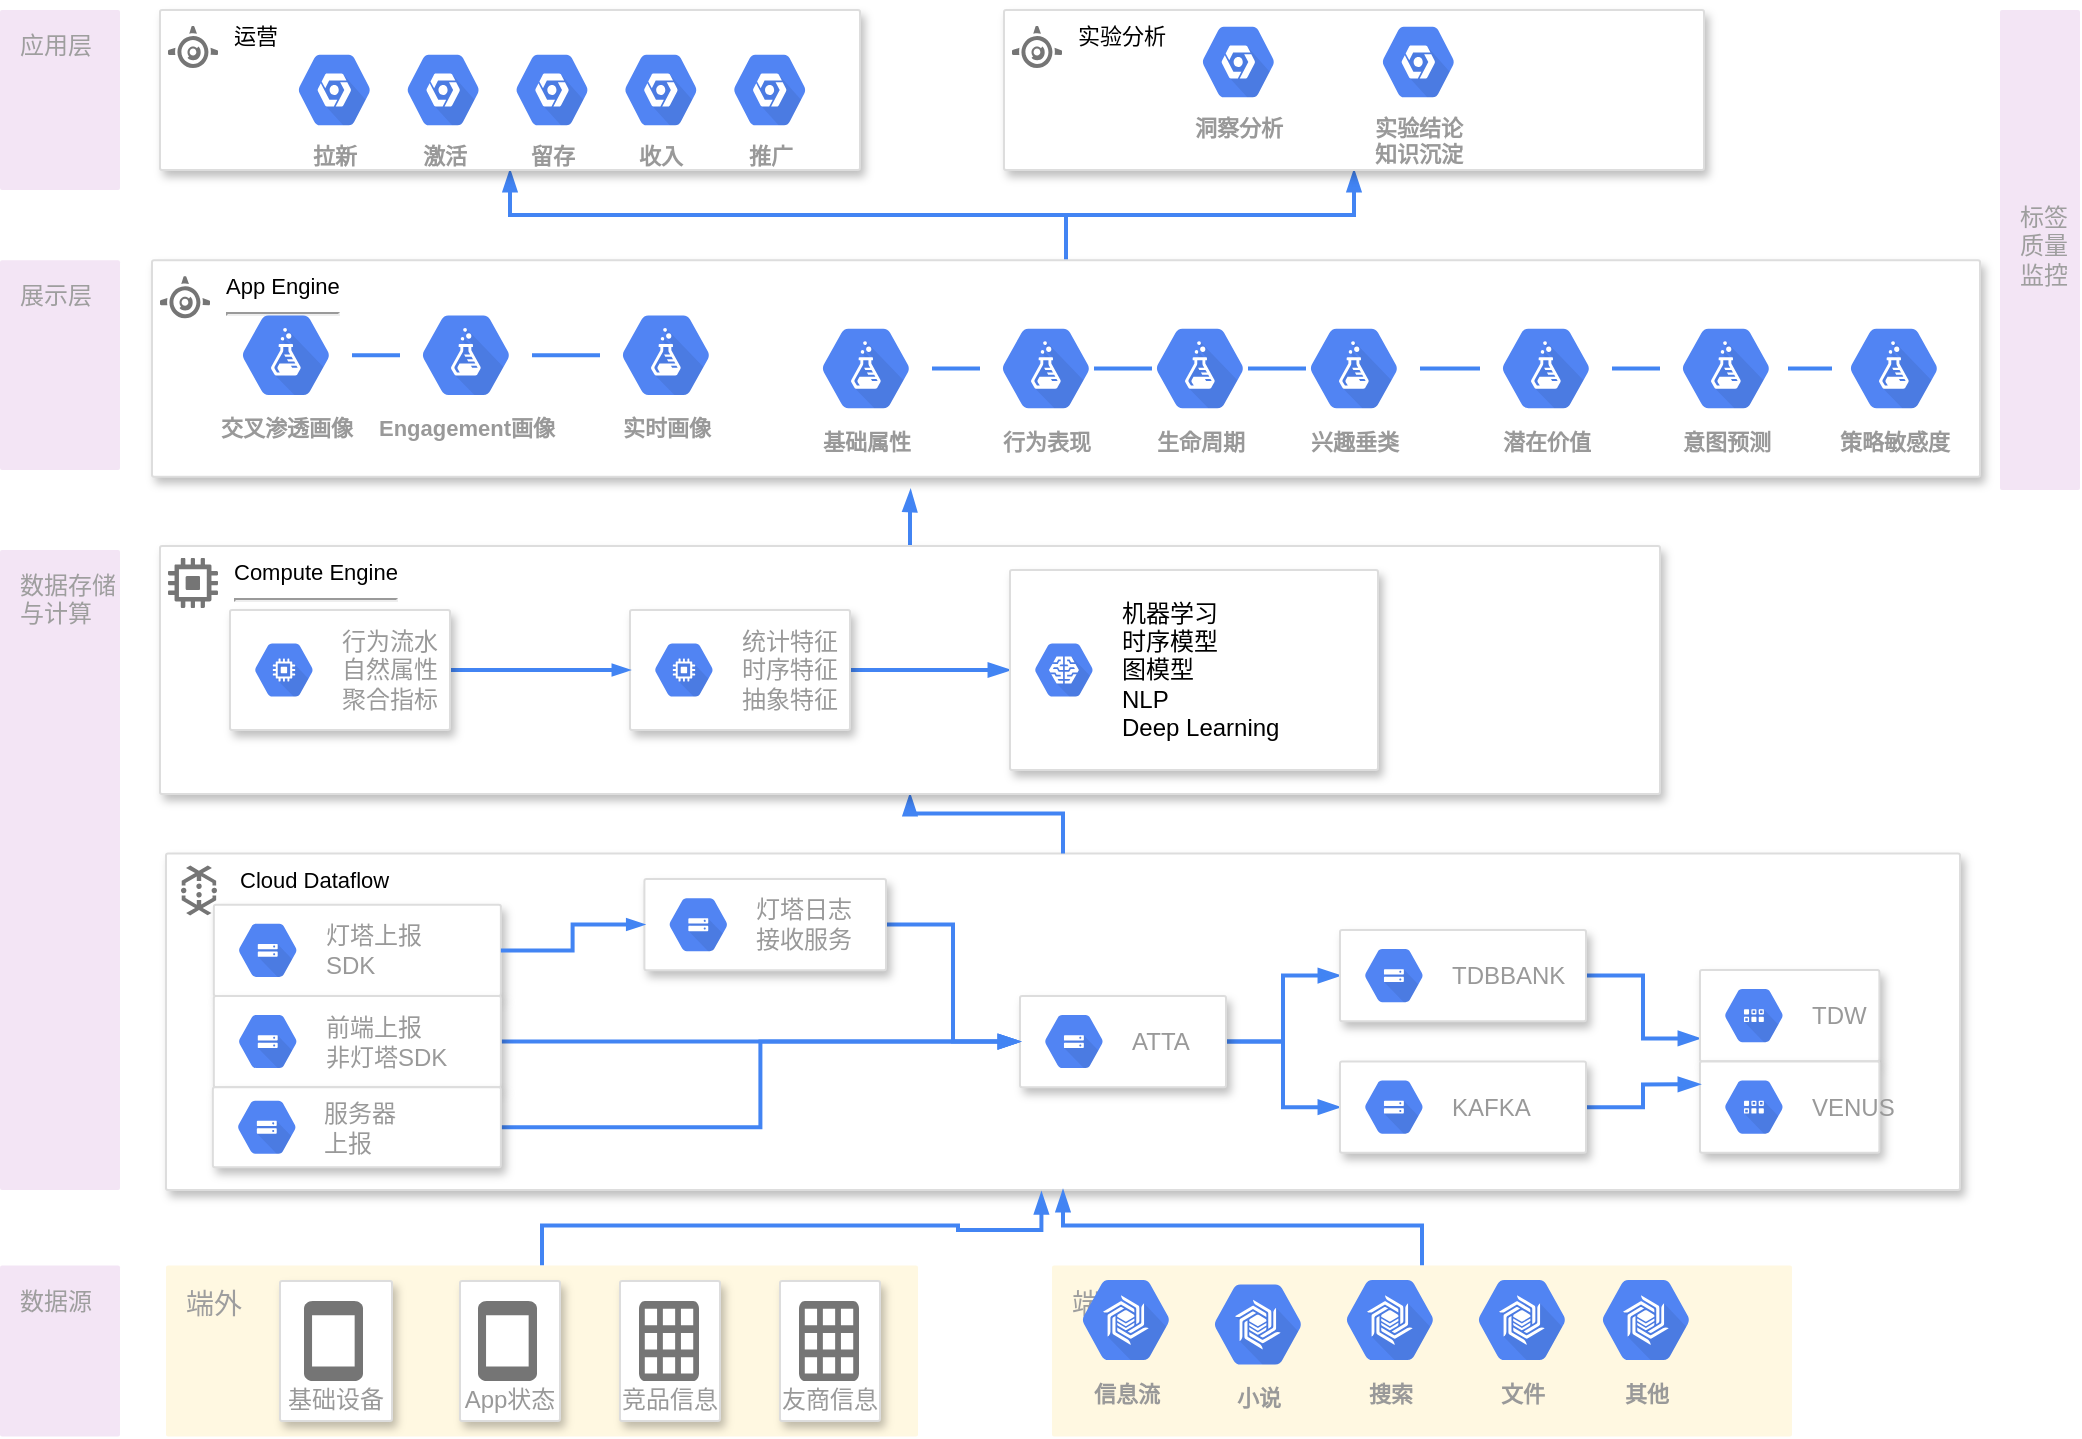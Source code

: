 <mxfile version="15.7.3" type="github">
  <diagram id="f106602c-feb2-e66a-4537-3a34d633f6aa" name="Page-1">
    <mxGraphModel dx="1387" dy="1112" grid="1" gridSize="10" guides="1" tooltips="1" connect="1" arrows="1" fold="1" page="1" pageScale="1" pageWidth="1169" pageHeight="827" background="none" math="0" shadow="0">
      <root>
        <mxCell id="0" />
        <mxCell id="1" parent="0" />
        <mxCell id="PhpXdE0GWQOgbOGKaO0m-651" style="edgeStyle=orthogonalEdgeStyle;rounded=0;orthogonalLoop=1;jettySize=auto;html=1;entryX=0.5;entryY=1;entryDx=0;entryDy=0;fontSize=14;endArrow=blockThin;endFill=1;strokeColor=#4284F3;strokeWidth=2;" edge="1" parent="1" source="PhpXdE0GWQOgbOGKaO0m-640" target="PhpXdE0GWQOgbOGKaO0m-618">
          <mxGeometry relative="1" as="geometry" />
        </mxCell>
        <mxCell id="PhpXdE0GWQOgbOGKaO0m-652" style="edgeStyle=orthogonalEdgeStyle;rounded=0;orthogonalLoop=1;jettySize=auto;html=1;entryX=0.5;entryY=1;entryDx=0;entryDy=0;fontSize=14;endArrow=blockThin;endFill=1;strokeColor=#4284F3;strokeWidth=2;" edge="1" parent="1" source="PhpXdE0GWQOgbOGKaO0m-640" target="PhpXdE0GWQOgbOGKaO0m-562">
          <mxGeometry relative="1" as="geometry" />
        </mxCell>
        <mxCell id="PhpXdE0GWQOgbOGKaO0m-640" value="" style="strokeColor=#dddddd;shadow=1;strokeWidth=1;rounded=1;absoluteArcSize=1;arcSize=2;fontSize=14;" vertex="1" parent="1">
          <mxGeometry x="156" y="215.13" width="914" height="108.25" as="geometry" />
        </mxCell>
        <mxCell id="PhpXdE0GWQOgbOGKaO0m-641" value="&lt;font color=&quot;#000000&quot;&gt;App Engine&lt;/font&gt;&lt;hr&gt;" style="text;connectable=0;part=1;html=1;align=left;verticalAlign=top;spacingLeft=35;fontColor=#999999;fontSize=11;resizeWidth=1;" vertex="1" parent="PhpXdE0GWQOgbOGKaO0m-640">
          <mxGeometry width="914" height="50" relative="1" as="geometry" />
        </mxCell>
        <mxCell id="PhpXdE0GWQOgbOGKaO0m-642" value="" style="sketch=0;dashed=0;connectable=0;html=1;fillColor=#757575;strokeColor=none;shape=mxgraph.gcp2.app_engine_icon;part=1;fontSize=14;" vertex="1" parent="PhpXdE0GWQOgbOGKaO0m-640">
          <mxGeometry width="25" height="21" relative="1" as="geometry">
            <mxPoint x="4" y="8" as="offset" />
          </mxGeometry>
        </mxCell>
        <mxCell id="PhpXdE0GWQOgbOGKaO0m-486" value="实时画像" style="sketch=0;html=1;fillColor=#5184F3;strokeColor=none;verticalAlign=top;labelPosition=center;verticalLabelPosition=bottom;align=center;spacingTop=-6;fontSize=11;fontStyle=1;fontColor=#999999;shape=mxgraph.gcp2.hexIcon;prIcon=cloud_datalab" vertex="1" parent="PhpXdE0GWQOgbOGKaO0m-640">
          <mxGeometry x="224" y="18.25" width="66" height="58.5" as="geometry" />
        </mxCell>
        <mxCell id="PhpXdE0GWQOgbOGKaO0m-485" value="Engagement画像" style="sketch=0;html=1;fillColor=#5184F3;strokeColor=none;verticalAlign=top;labelPosition=center;verticalLabelPosition=bottom;align=center;spacingTop=-6;fontSize=11;fontStyle=1;fontColor=#999999;shape=mxgraph.gcp2.hexIcon;prIcon=cloud_datalab" vertex="1" parent="PhpXdE0GWQOgbOGKaO0m-640">
          <mxGeometry x="124" y="18.25" width="66" height="58.5" as="geometry" />
        </mxCell>
        <mxCell id="PhpXdE0GWQOgbOGKaO0m-501" value="" style="edgeStyle=orthogonalEdgeStyle;rounded=0;orthogonalLoop=1;jettySize=auto;html=1;fontSize=14;endArrow=none;endFill=0;strokeColor=#4284F3;strokeWidth=2;" edge="1" parent="PhpXdE0GWQOgbOGKaO0m-640" source="PhpXdE0GWQOgbOGKaO0m-485" target="PhpXdE0GWQOgbOGKaO0m-486">
          <mxGeometry relative="1" as="geometry" />
        </mxCell>
        <mxCell id="PhpXdE0GWQOgbOGKaO0m-484" value="交叉渗透画像" style="sketch=0;html=1;fillColor=#5184F3;strokeColor=none;verticalAlign=top;labelPosition=center;verticalLabelPosition=bottom;align=center;spacingTop=-6;fontSize=11;fontStyle=1;fontColor=#999999;shape=mxgraph.gcp2.hexIcon;prIcon=cloud_datalab" vertex="1" parent="PhpXdE0GWQOgbOGKaO0m-640">
          <mxGeometry x="34" y="18.25" width="66" height="58.5" as="geometry" />
        </mxCell>
        <mxCell id="PhpXdE0GWQOgbOGKaO0m-500" value="" style="edgeStyle=orthogonalEdgeStyle;rounded=0;orthogonalLoop=1;jettySize=auto;html=1;fontSize=14;endArrow=none;endFill=0;strokeColor=#4284F3;strokeWidth=2;" edge="1" parent="PhpXdE0GWQOgbOGKaO0m-640" source="PhpXdE0GWQOgbOGKaO0m-484" target="PhpXdE0GWQOgbOGKaO0m-485">
          <mxGeometry relative="1" as="geometry" />
        </mxCell>
        <mxCell id="PhpXdE0GWQOgbOGKaO0m-598" value="" style="strokeColor=#dddddd;shadow=1;strokeWidth=1;rounded=1;absoluteArcSize=1;arcSize=2;fontSize=14;" vertex="1" parent="1">
          <mxGeometry x="163" y="511.71" width="897" height="168.29" as="geometry" />
        </mxCell>
        <mxCell id="PhpXdE0GWQOgbOGKaO0m-617" style="edgeStyle=orthogonalEdgeStyle;rounded=0;orthogonalLoop=1;jettySize=auto;html=1;entryX=0.5;entryY=1;entryDx=0;entryDy=0;fontSize=14;endArrow=blockThin;endFill=1;strokeColor=#4284F3;strokeWidth=2;" edge="1" parent="PhpXdE0GWQOgbOGKaO0m-598" source="PhpXdE0GWQOgbOGKaO0m-599" target="PhpXdE0GWQOgbOGKaO0m-580">
          <mxGeometry relative="1" as="geometry" />
        </mxCell>
        <mxCell id="PhpXdE0GWQOgbOGKaO0m-599" value="&lt;font color=&quot;#000000&quot;&gt;Cloud Dataflow&lt;/font&gt;&lt;hr&gt;" style="text;part=1;html=1;align=left;verticalAlign=top;spacingLeft=35;fontColor=#999999;fontSize=11;resizeWidth=1;" vertex="1" parent="PhpXdE0GWQOgbOGKaO0m-598">
          <mxGeometry width="897" height="50" relative="1" as="geometry" />
        </mxCell>
        <mxCell id="PhpXdE0GWQOgbOGKaO0m-600" value="" style="sketch=0;dashed=0;connectable=0;html=1;fillColor=#757575;strokeColor=none;shape=mxgraph.gcp2.cloud_dataflow_icon;part=1;fontSize=14;" vertex="1" parent="PhpXdE0GWQOgbOGKaO0m-598">
          <mxGeometry width="18" height="25" relative="1" as="geometry">
            <mxPoint x="7.5" y="6" as="offset" />
          </mxGeometry>
        </mxCell>
        <mxCell id="PhpXdE0GWQOgbOGKaO0m-662" value="" style="edgeStyle=orthogonalEdgeStyle;rounded=0;orthogonalLoop=1;jettySize=auto;html=1;fontSize=14;endArrow=blockThin;endFill=1;strokeColor=#4284F3;strokeWidth=2;" edge="1" parent="PhpXdE0GWQOgbOGKaO0m-598" source="PhpXdE0GWQOgbOGKaO0m-446" target="PhpXdE0GWQOgbOGKaO0m-448">
          <mxGeometry relative="1" as="geometry" />
        </mxCell>
        <mxCell id="PhpXdE0GWQOgbOGKaO0m-665" style="edgeStyle=orthogonalEdgeStyle;rounded=0;orthogonalLoop=1;jettySize=auto;html=1;fontSize=14;endArrow=blockThin;endFill=1;strokeColor=#4284F3;strokeWidth=2;" edge="1" parent="PhpXdE0GWQOgbOGKaO0m-598" source="PhpXdE0GWQOgbOGKaO0m-446" target="PhpXdE0GWQOgbOGKaO0m-663">
          <mxGeometry relative="1" as="geometry" />
        </mxCell>
        <mxCell id="PhpXdE0GWQOgbOGKaO0m-446" value="" style="strokeColor=#dddddd;fillColor=#ffffff;shadow=1;strokeWidth=1;rounded=1;absoluteArcSize=1;arcSize=2;fontSize=17;fontColor=#000000;align=right;html=1;" vertex="1" parent="PhpXdE0GWQOgbOGKaO0m-598">
          <mxGeometry x="427" y="71.28" width="103" height="45.61" as="geometry" />
        </mxCell>
        <mxCell id="PhpXdE0GWQOgbOGKaO0m-447" value="ATTA" style="dashed=0;connectable=0;html=1;fillColor=#5184F3;strokeColor=none;shape=mxgraph.gcp2.hexIcon;prIcon=cloud_storage;part=1;labelPosition=right;verticalLabelPosition=middle;align=left;verticalAlign=middle;spacingLeft=5;fontColor=#999999;fontSize=12;" vertex="1" parent="PhpXdE0GWQOgbOGKaO0m-446">
          <mxGeometry y="0.5" width="44" height="39" relative="1" as="geometry">
            <mxPoint x="5" y="-19.5" as="offset" />
          </mxGeometry>
        </mxCell>
        <mxCell id="PhpXdE0GWQOgbOGKaO0m-666" style="edgeStyle=orthogonalEdgeStyle;rounded=0;orthogonalLoop=1;jettySize=auto;html=1;entryX=0;entryY=0.75;entryDx=0;entryDy=0;fontSize=14;endArrow=blockThin;endFill=1;strokeColor=#4284F3;strokeWidth=2;" edge="1" parent="PhpXdE0GWQOgbOGKaO0m-598" source="PhpXdE0GWQOgbOGKaO0m-448" target="PhpXdE0GWQOgbOGKaO0m-450">
          <mxGeometry relative="1" as="geometry" />
        </mxCell>
        <mxCell id="PhpXdE0GWQOgbOGKaO0m-448" value="" style="strokeColor=#dddddd;fillColor=#ffffff;shadow=1;strokeWidth=1;rounded=1;absoluteArcSize=1;arcSize=2;fontSize=17;fontColor=#000000;align=right;html=1;" vertex="1" parent="PhpXdE0GWQOgbOGKaO0m-598">
          <mxGeometry x="587" y="38.29" width="123" height="45.61" as="geometry" />
        </mxCell>
        <mxCell id="PhpXdE0GWQOgbOGKaO0m-449" value="TDBBANK" style="dashed=0;connectable=0;html=1;fillColor=#5184F3;strokeColor=none;shape=mxgraph.gcp2.hexIcon;prIcon=cloud_storage;part=1;labelPosition=right;verticalLabelPosition=middle;align=left;verticalAlign=middle;spacingLeft=5;fontColor=#999999;fontSize=12;" vertex="1" parent="PhpXdE0GWQOgbOGKaO0m-448">
          <mxGeometry y="0.5" width="44" height="39" relative="1" as="geometry">
            <mxPoint x="5" y="-19.5" as="offset" />
          </mxGeometry>
        </mxCell>
        <mxCell id="PhpXdE0GWQOgbOGKaO0m-462" value="" style="strokeColor=#dddddd;fillColor=#ffffff;shadow=1;strokeWidth=1;rounded=1;absoluteArcSize=1;arcSize=2;fontSize=17;fontColor=#000000;align=right;html=1;" vertex="1" parent="PhpXdE0GWQOgbOGKaO0m-598">
          <mxGeometry x="23.92" y="25.661" width="143.52" height="45.614" as="geometry" />
        </mxCell>
        <mxCell id="PhpXdE0GWQOgbOGKaO0m-463" value="灯塔上报&lt;br&gt;SDK" style="dashed=0;connectable=0;html=1;fillColor=#5184F3;strokeColor=none;shape=mxgraph.gcp2.hexIcon;prIcon=cloud_storage;part=1;labelPosition=right;verticalLabelPosition=middle;align=left;verticalAlign=middle;spacingLeft=5;fontColor=#999999;fontSize=12;" vertex="1" parent="PhpXdE0GWQOgbOGKaO0m-462">
          <mxGeometry y="0.5" width="44" height="39" relative="1" as="geometry">
            <mxPoint x="5" y="-19.5" as="offset" />
          </mxGeometry>
        </mxCell>
        <mxCell id="PhpXdE0GWQOgbOGKaO0m-661" style="edgeStyle=orthogonalEdgeStyle;rounded=0;orthogonalLoop=1;jettySize=auto;html=1;entryX=0;entryY=0.5;entryDx=0;entryDy=0;fontSize=14;endArrow=blockThin;endFill=1;strokeColor=#4284F3;strokeWidth=2;" edge="1" parent="PhpXdE0GWQOgbOGKaO0m-598" source="PhpXdE0GWQOgbOGKaO0m-460" target="PhpXdE0GWQOgbOGKaO0m-446">
          <mxGeometry relative="1" as="geometry" />
        </mxCell>
        <mxCell id="PhpXdE0GWQOgbOGKaO0m-460" value="" style="strokeColor=#dddddd;fillColor=#ffffff;shadow=1;strokeWidth=1;rounded=1;absoluteArcSize=1;arcSize=2;fontSize=17;fontColor=#000000;align=right;html=1;" vertex="1" parent="PhpXdE0GWQOgbOGKaO0m-598">
          <mxGeometry x="239.2" y="12.83" width="120.8" height="45.61" as="geometry" />
        </mxCell>
        <mxCell id="PhpXdE0GWQOgbOGKaO0m-461" value="灯塔日志&lt;br&gt;接收服务" style="dashed=0;connectable=0;html=1;fillColor=#5184F3;strokeColor=none;shape=mxgraph.gcp2.hexIcon;prIcon=cloud_storage;part=1;labelPosition=right;verticalLabelPosition=middle;align=left;verticalAlign=middle;spacingLeft=5;fontColor=#999999;fontSize=12;" vertex="1" parent="PhpXdE0GWQOgbOGKaO0m-460">
          <mxGeometry y="0.5" width="44" height="39" relative="1" as="geometry">
            <mxPoint x="5" y="-19.5" as="offset" />
          </mxGeometry>
        </mxCell>
        <mxCell id="PhpXdE0GWQOgbOGKaO0m-464" value="" style="edgeStyle=orthogonalEdgeStyle;rounded=0;orthogonalLoop=1;jettySize=auto;html=1;fontSize=14;endArrow=blockThin;endFill=1;startSize=4;endSize=4;strokeColor=#4284F3;strokeWidth=2;" edge="1" parent="PhpXdE0GWQOgbOGKaO0m-598" source="PhpXdE0GWQOgbOGKaO0m-462" target="PhpXdE0GWQOgbOGKaO0m-460">
          <mxGeometry relative="1" as="geometry" />
        </mxCell>
        <mxCell id="PhpXdE0GWQOgbOGKaO0m-659" style="edgeStyle=orthogonalEdgeStyle;rounded=0;orthogonalLoop=1;jettySize=auto;html=1;entryX=0;entryY=0.5;entryDx=0;entryDy=0;fontSize=14;endArrow=blockThin;endFill=1;strokeColor=#4284F3;strokeWidth=2;" edge="1" parent="PhpXdE0GWQOgbOGKaO0m-598" source="PhpXdE0GWQOgbOGKaO0m-654" target="PhpXdE0GWQOgbOGKaO0m-446">
          <mxGeometry relative="1" as="geometry" />
        </mxCell>
        <mxCell id="PhpXdE0GWQOgbOGKaO0m-654" value="" style="strokeColor=#dddddd;fillColor=#ffffff;shadow=1;strokeWidth=1;rounded=1;absoluteArcSize=1;arcSize=2;fontSize=17;fontColor=#000000;align=right;html=1;" vertex="1" parent="PhpXdE0GWQOgbOGKaO0m-598">
          <mxGeometry x="23.92" y="71.279" width="143.52" height="45.614" as="geometry" />
        </mxCell>
        <mxCell id="PhpXdE0GWQOgbOGKaO0m-655" value="前端上报&lt;br&gt;非灯塔SDK" style="dashed=0;connectable=0;html=1;fillColor=#5184F3;strokeColor=none;shape=mxgraph.gcp2.hexIcon;prIcon=cloud_storage;part=1;labelPosition=right;verticalLabelPosition=middle;align=left;verticalAlign=middle;spacingLeft=5;fontColor=#999999;fontSize=12;" vertex="1" parent="PhpXdE0GWQOgbOGKaO0m-654">
          <mxGeometry y="0.5" width="44" height="39" relative="1" as="geometry">
            <mxPoint x="5" y="-19.5" as="offset" />
          </mxGeometry>
        </mxCell>
        <mxCell id="PhpXdE0GWQOgbOGKaO0m-450" value="" style="strokeColor=#dddddd;shadow=1;strokeWidth=1;rounded=1;absoluteArcSize=1;arcSize=2;fontSize=14;" vertex="1" parent="PhpXdE0GWQOgbOGKaO0m-598">
          <mxGeometry x="767" y="58.288" width="89.7" height="45.614" as="geometry" />
        </mxCell>
        <mxCell id="PhpXdE0GWQOgbOGKaO0m-451" value="TDW" style="sketch=0;dashed=0;connectable=0;html=1;fillColor=#5184F3;strokeColor=none;shape=mxgraph.gcp2.hexIcon;prIcon=cloud_datastore;part=1;labelPosition=right;verticalLabelPosition=middle;align=left;verticalAlign=middle;spacingLeft=5;fontColor=#999999;fontSize=12;" vertex="1" parent="PhpXdE0GWQOgbOGKaO0m-450">
          <mxGeometry y="0.5" width="44" height="39" relative="1" as="geometry">
            <mxPoint x="5" y="-19.5" as="offset" />
          </mxGeometry>
        </mxCell>
        <mxCell id="PhpXdE0GWQOgbOGKaO0m-452" value="" style="strokeColor=#dddddd;shadow=1;strokeWidth=1;rounded=1;absoluteArcSize=1;arcSize=2;fontSize=14;" vertex="1" parent="PhpXdE0GWQOgbOGKaO0m-598">
          <mxGeometry x="767" y="104.049" width="89.7" height="45.614" as="geometry" />
        </mxCell>
        <mxCell id="PhpXdE0GWQOgbOGKaO0m-453" value="VENUS" style="sketch=0;dashed=0;connectable=0;html=1;fillColor=#5184F3;strokeColor=none;shape=mxgraph.gcp2.hexIcon;prIcon=cloud_datastore;part=1;labelPosition=right;verticalLabelPosition=middle;align=left;verticalAlign=middle;spacingLeft=5;fontColor=#999999;fontSize=12;" vertex="1" parent="PhpXdE0GWQOgbOGKaO0m-452">
          <mxGeometry y="0.5" width="44" height="39" relative="1" as="geometry">
            <mxPoint x="5" y="-19.5" as="offset" />
          </mxGeometry>
        </mxCell>
        <mxCell id="PhpXdE0GWQOgbOGKaO0m-660" style="edgeStyle=orthogonalEdgeStyle;rounded=0;orthogonalLoop=1;jettySize=auto;html=1;entryX=0;entryY=0.5;entryDx=0;entryDy=0;fontSize=14;endArrow=blockThin;endFill=1;strokeColor=#4284F3;strokeWidth=2;" edge="1" parent="PhpXdE0GWQOgbOGKaO0m-598" source="PhpXdE0GWQOgbOGKaO0m-656" target="PhpXdE0GWQOgbOGKaO0m-446">
          <mxGeometry relative="1" as="geometry" />
        </mxCell>
        <mxCell id="PhpXdE0GWQOgbOGKaO0m-656" value="" style="strokeColor=#dddddd;fillColor=#ffffff;shadow=1;strokeWidth=1;rounded=1;absoluteArcSize=1;arcSize=2;fontSize=17;fontColor=#000000;align=right;html=1;" vertex="1" parent="PhpXdE0GWQOgbOGKaO0m-598">
          <mxGeometry x="23.44" y="116.89" width="144" height="40" as="geometry" />
        </mxCell>
        <mxCell id="PhpXdE0GWQOgbOGKaO0m-657" value="服务器&lt;br&gt;上报" style="dashed=0;connectable=0;html=1;fillColor=#5184F3;strokeColor=none;shape=mxgraph.gcp2.hexIcon;prIcon=cloud_storage;part=1;labelPosition=right;verticalLabelPosition=middle;align=left;verticalAlign=middle;spacingLeft=5;fontColor=#999999;fontSize=12;" vertex="1" parent="PhpXdE0GWQOgbOGKaO0m-656">
          <mxGeometry y="0.5" width="44" height="39" relative="1" as="geometry">
            <mxPoint x="5" y="-19.5" as="offset" />
          </mxGeometry>
        </mxCell>
        <mxCell id="PhpXdE0GWQOgbOGKaO0m-667" style="edgeStyle=orthogonalEdgeStyle;rounded=0;orthogonalLoop=1;jettySize=auto;html=1;entryX=0;entryY=0.25;entryDx=0;entryDy=0;fontSize=14;endArrow=blockThin;endFill=1;strokeColor=#4284F3;strokeWidth=2;" edge="1" parent="PhpXdE0GWQOgbOGKaO0m-598" source="PhpXdE0GWQOgbOGKaO0m-663" target="PhpXdE0GWQOgbOGKaO0m-452">
          <mxGeometry relative="1" as="geometry" />
        </mxCell>
        <mxCell id="PhpXdE0GWQOgbOGKaO0m-663" value="" style="strokeColor=#dddddd;fillColor=#ffffff;shadow=1;strokeWidth=1;rounded=1;absoluteArcSize=1;arcSize=2;fontSize=17;fontColor=#000000;align=right;html=1;" vertex="1" parent="PhpXdE0GWQOgbOGKaO0m-598">
          <mxGeometry x="587" y="104.05" width="123" height="45.61" as="geometry" />
        </mxCell>
        <mxCell id="PhpXdE0GWQOgbOGKaO0m-664" value="KAFKA" style="dashed=0;connectable=0;html=1;fillColor=#5184F3;strokeColor=none;shape=mxgraph.gcp2.hexIcon;prIcon=cloud_storage;part=1;labelPosition=right;verticalLabelPosition=middle;align=left;verticalAlign=middle;spacingLeft=5;fontColor=#999999;fontSize=12;" vertex="1" parent="PhpXdE0GWQOgbOGKaO0m-663">
          <mxGeometry y="0.5" width="44" height="39" relative="1" as="geometry">
            <mxPoint x="5" y="-19.5" as="offset" />
          </mxGeometry>
        </mxCell>
        <mxCell id="PhpXdE0GWQOgbOGKaO0m-650" style="edgeStyle=orthogonalEdgeStyle;rounded=0;orthogonalLoop=1;jettySize=auto;html=1;entryX=0.415;entryY=1.061;entryDx=0;entryDy=0;entryPerimeter=0;fontSize=14;endArrow=blockThin;endFill=1;strokeColor=#4284F3;strokeWidth=2;" edge="1" parent="1" source="PhpXdE0GWQOgbOGKaO0m-580" target="PhpXdE0GWQOgbOGKaO0m-640">
          <mxGeometry relative="1" as="geometry" />
        </mxCell>
        <mxCell id="PhpXdE0GWQOgbOGKaO0m-580" value="" style="strokeColor=#dddddd;shadow=1;strokeWidth=1;rounded=1;absoluteArcSize=1;arcSize=2;fontSize=14;" vertex="1" parent="1">
          <mxGeometry x="160" y="358" width="750" height="124" as="geometry" />
        </mxCell>
        <mxCell id="PhpXdE0GWQOgbOGKaO0m-581" value="&lt;font color=&quot;#000000&quot;&gt;Compute Engine&lt;/font&gt;&lt;hr&gt;" style="text;connectable=0;part=1;html=1;align=left;verticalAlign=top;spacingLeft=35;fontColor=#999999;fontSize=11;resizeWidth=1;" vertex="1" parent="PhpXdE0GWQOgbOGKaO0m-580">
          <mxGeometry width="750" height="50" relative="1" as="geometry" />
        </mxCell>
        <mxCell id="PhpXdE0GWQOgbOGKaO0m-582" value="" style="sketch=0;dashed=0;connectable=0;html=1;fillColor=#757575;strokeColor=none;shape=mxgraph.gcp2.compute_engine_icon;part=1;fontSize=14;" vertex="1" parent="PhpXdE0GWQOgbOGKaO0m-580">
          <mxGeometry width="25" height="25" relative="1" as="geometry">
            <mxPoint x="4" y="6" as="offset" />
          </mxGeometry>
        </mxCell>
        <mxCell id="PhpXdE0GWQOgbOGKaO0m-628" style="edgeStyle=orthogonalEdgeStyle;rounded=0;orthogonalLoop=1;jettySize=auto;html=1;entryX=0.488;entryY=1.007;entryDx=0;entryDy=0;entryPerimeter=0;fontSize=14;endArrow=blockThin;endFill=1;strokeColor=#4284F3;strokeWidth=2;" edge="1" parent="1" source="PhpXdE0GWQOgbOGKaO0m-414" target="PhpXdE0GWQOgbOGKaO0m-598">
          <mxGeometry relative="1" as="geometry" />
        </mxCell>
        <mxCell id="PhpXdE0GWQOgbOGKaO0m-414" value="&lt;font style=&quot;font-size: 14px&quot;&gt;端外&lt;/font&gt;" style="sketch=0;points=[[0,0,0],[0.25,0,0],[0.5,0,0],[0.75,0,0],[1,0,0],[1,0.25,0],[1,0.5,0],[1,0.75,0],[1,1,0],[0.75,1,0],[0.5,1,0],[0.25,1,0],[0,1,0],[0,0.75,0],[0,0.5,0],[0,0.25,0]];rounded=1;absoluteArcSize=1;arcSize=2;html=1;strokeColor=none;gradientColor=none;shadow=0;dashed=0;fontSize=12;fontColor=#9E9E9E;align=left;verticalAlign=top;spacing=10;spacingTop=-4;fillColor=#FFF8E1;" vertex="1" parent="1">
          <mxGeometry x="163" y="717.75" width="376" height="85.5" as="geometry" />
        </mxCell>
        <mxCell id="PhpXdE0GWQOgbOGKaO0m-419" value="基础设备" style="strokeColor=#dddddd;shadow=1;strokeWidth=1;rounded=1;absoluteArcSize=1;arcSize=2;labelPosition=center;verticalLabelPosition=middle;align=center;verticalAlign=bottom;spacingLeft=0;fontColor=#999999;fontSize=12;whiteSpace=wrap;spacingBottom=2;" vertex="1" parent="1">
          <mxGeometry x="220" y="725.5" width="56" height="70" as="geometry" />
        </mxCell>
        <mxCell id="PhpXdE0GWQOgbOGKaO0m-420" value="" style="sketch=0;dashed=0;connectable=0;html=1;fillColor=#757575;strokeColor=none;shape=mxgraph.gcp2.phone;part=1;" vertex="1" parent="PhpXdE0GWQOgbOGKaO0m-419">
          <mxGeometry x="0.5" width="29.5" height="40" relative="1" as="geometry">
            <mxPoint x="-16" y="10" as="offset" />
          </mxGeometry>
        </mxCell>
        <mxCell id="PhpXdE0GWQOgbOGKaO0m-421" value="App状态" style="strokeColor=#dddddd;shadow=1;strokeWidth=1;rounded=1;absoluteArcSize=1;arcSize=2;labelPosition=center;verticalLabelPosition=middle;align=center;verticalAlign=bottom;spacingLeft=0;fontColor=#999999;fontSize=12;whiteSpace=wrap;spacingBottom=2;" vertex="1" parent="1">
          <mxGeometry x="310" y="725.5" width="50" height="70" as="geometry" />
        </mxCell>
        <mxCell id="PhpXdE0GWQOgbOGKaO0m-422" value="" style="sketch=0;dashed=0;connectable=0;html=1;fillColor=#757575;strokeColor=none;shape=mxgraph.gcp2.phone;part=1;" vertex="1" parent="PhpXdE0GWQOgbOGKaO0m-421">
          <mxGeometry x="0.5" width="29.5" height="40" relative="1" as="geometry">
            <mxPoint x="-16" y="10" as="offset" />
          </mxGeometry>
        </mxCell>
        <mxCell id="PhpXdE0GWQOgbOGKaO0m-423" value="竞品信息" style="strokeColor=#dddddd;shadow=1;strokeWidth=1;rounded=1;absoluteArcSize=1;arcSize=2;labelPosition=center;verticalLabelPosition=middle;align=center;verticalAlign=bottom;spacingLeft=0;fontColor=#999999;fontSize=12;whiteSpace=wrap;spacingBottom=2;" vertex="1" parent="1">
          <mxGeometry x="390" y="725.5" width="50" height="70" as="geometry" />
        </mxCell>
        <mxCell id="PhpXdE0GWQOgbOGKaO0m-424" value="" style="sketch=0;dashed=0;connectable=0;html=1;fillColor=#757575;strokeColor=none;shape=mxgraph.gcp2.report;part=1;" vertex="1" parent="PhpXdE0GWQOgbOGKaO0m-423">
          <mxGeometry x="0.5" width="30" height="40" relative="1" as="geometry">
            <mxPoint x="-15.5" y="10" as="offset" />
          </mxGeometry>
        </mxCell>
        <mxCell id="PhpXdE0GWQOgbOGKaO0m-425" value="友商信息" style="strokeColor=#dddddd;shadow=1;strokeWidth=1;rounded=1;absoluteArcSize=1;arcSize=2;labelPosition=center;verticalLabelPosition=middle;align=center;verticalAlign=bottom;spacingLeft=0;fontColor=#999999;fontSize=12;whiteSpace=wrap;spacingBottom=2;" vertex="1" parent="1">
          <mxGeometry x="470" y="725.5" width="50" height="70" as="geometry" />
        </mxCell>
        <mxCell id="PhpXdE0GWQOgbOGKaO0m-426" value="" style="sketch=0;dashed=0;connectable=0;html=1;fillColor=#757575;strokeColor=none;shape=mxgraph.gcp2.report;part=1;" vertex="1" parent="PhpXdE0GWQOgbOGKaO0m-425">
          <mxGeometry x="0.5" width="30" height="40" relative="1" as="geometry">
            <mxPoint x="-15.5" y="10" as="offset" />
          </mxGeometry>
        </mxCell>
        <mxCell id="PhpXdE0GWQOgbOGKaO0m-627" style="edgeStyle=orthogonalEdgeStyle;rounded=0;orthogonalLoop=1;jettySize=auto;html=1;fontSize=14;endArrow=blockThin;endFill=1;strokeColor=#4284F3;strokeWidth=2;" edge="1" parent="1" source="PhpXdE0GWQOgbOGKaO0m-427" target="PhpXdE0GWQOgbOGKaO0m-598">
          <mxGeometry relative="1" as="geometry" />
        </mxCell>
        <mxCell id="PhpXdE0GWQOgbOGKaO0m-427" value="&lt;font style=&quot;font-size: 14px&quot;&gt;端内&lt;/font&gt;" style="sketch=0;points=[[0,0,0],[0.25,0,0],[0.5,0,0],[0.75,0,0],[1,0,0],[1,0.25,0],[1,0.5,0],[1,0.75,0],[1,1,0],[0.75,1,0],[0.5,1,0],[0.25,1,0],[0,1,0],[0,0.75,0],[0,0.5,0],[0,0.25,0]];rounded=1;absoluteArcSize=1;arcSize=2;html=1;strokeColor=none;gradientColor=none;shadow=0;dashed=0;fontSize=12;fontColor=#9E9E9E;align=left;verticalAlign=top;spacing=10;spacingTop=-4;fillColor=#FFF8E1;" vertex="1" parent="1">
          <mxGeometry x="606" y="717.75" width="370" height="85.5" as="geometry" />
        </mxCell>
        <mxCell id="PhpXdE0GWQOgbOGKaO0m-437" value="信息流" style="sketch=0;html=1;fillColor=#5184F3;strokeColor=none;verticalAlign=top;labelPosition=center;verticalLabelPosition=bottom;align=center;spacingTop=-6;fontSize=11;fontStyle=1;fontColor=#999999;shape=mxgraph.gcp2.hexIcon;prIcon=cloud_bigtable" vertex="1" parent="1">
          <mxGeometry x="610" y="715.5" width="66" height="59" as="geometry" />
        </mxCell>
        <mxCell id="PhpXdE0GWQOgbOGKaO0m-438" value="小说" style="sketch=0;html=1;fillColor=#5184F3;strokeColor=none;verticalAlign=top;labelPosition=center;verticalLabelPosition=bottom;align=center;spacingTop=-6;fontSize=11;fontStyle=1;fontColor=#999999;shape=mxgraph.gcp2.hexIcon;prIcon=cloud_bigtable" vertex="1" parent="1">
          <mxGeometry x="676" y="717.75" width="66" height="59" as="geometry" />
        </mxCell>
        <mxCell id="PhpXdE0GWQOgbOGKaO0m-440" value="搜索" style="sketch=0;html=1;fillColor=#5184F3;strokeColor=none;verticalAlign=top;labelPosition=center;verticalLabelPosition=bottom;align=center;spacingTop=-6;fontSize=11;fontStyle=1;fontColor=#999999;shape=mxgraph.gcp2.hexIcon;prIcon=cloud_bigtable" vertex="1" parent="1">
          <mxGeometry x="742" y="715.5" width="66" height="59" as="geometry" />
        </mxCell>
        <mxCell id="PhpXdE0GWQOgbOGKaO0m-442" value="文件" style="sketch=0;html=1;fillColor=#5184F3;strokeColor=none;verticalAlign=top;labelPosition=center;verticalLabelPosition=bottom;align=center;spacingTop=-6;fontSize=11;fontStyle=1;fontColor=#999999;shape=mxgraph.gcp2.hexIcon;prIcon=cloud_bigtable" vertex="1" parent="1">
          <mxGeometry x="808" y="715.5" width="66" height="59" as="geometry" />
        </mxCell>
        <mxCell id="PhpXdE0GWQOgbOGKaO0m-443" value="其他" style="sketch=0;html=1;fillColor=#5184F3;strokeColor=none;verticalAlign=top;labelPosition=center;verticalLabelPosition=bottom;align=center;spacingTop=-6;fontSize=11;fontStyle=1;fontColor=#999999;shape=mxgraph.gcp2.hexIcon;prIcon=cloud_bigtable" vertex="1" parent="1">
          <mxGeometry x="870" y="715.5" width="66" height="59" as="geometry" />
        </mxCell>
        <mxCell id="PhpXdE0GWQOgbOGKaO0m-478" value="" style="edgeStyle=orthogonalEdgeStyle;rounded=0;orthogonalLoop=1;jettySize=auto;html=1;fontSize=14;endArrow=blockThin;endFill=1;strokeColor=#4284F3;strokeWidth=2;" edge="1" parent="1" source="PhpXdE0GWQOgbOGKaO0m-467" target="PhpXdE0GWQOgbOGKaO0m-476">
          <mxGeometry relative="1" as="geometry" />
        </mxCell>
        <mxCell id="PhpXdE0GWQOgbOGKaO0m-467" value="" style="strokeColor=#dddddd;shadow=1;strokeWidth=1;rounded=1;absoluteArcSize=1;arcSize=2;fontSize=14;" vertex="1" parent="1">
          <mxGeometry x="395" y="390" width="110" height="60" as="geometry" />
        </mxCell>
        <mxCell id="PhpXdE0GWQOgbOGKaO0m-468" value="统计特征&lt;br&gt;时序特征&lt;br&gt;抽象特征" style="sketch=0;dashed=0;connectable=0;html=1;fillColor=#5184F3;strokeColor=none;shape=mxgraph.gcp2.hexIcon;prIcon=compute_engine;part=1;labelPosition=right;verticalLabelPosition=middle;align=left;verticalAlign=middle;spacingLeft=5;fontColor=#999999;fontSize=12;" vertex="1" parent="PhpXdE0GWQOgbOGKaO0m-467">
          <mxGeometry y="0.5" width="44" height="39" relative="1" as="geometry">
            <mxPoint x="5" y="-19.5" as="offset" />
          </mxGeometry>
        </mxCell>
        <mxCell id="PhpXdE0GWQOgbOGKaO0m-473" value="" style="edgeStyle=orthogonalEdgeStyle;rounded=0;orthogonalLoop=1;jettySize=auto;html=1;fontSize=14;endArrow=blockThin;endFill=1;startSize=4;endSize=4;strokeColor=#4284F3;strokeWidth=2;" edge="1" parent="1" source="PhpXdE0GWQOgbOGKaO0m-471" target="PhpXdE0GWQOgbOGKaO0m-467">
          <mxGeometry relative="1" as="geometry" />
        </mxCell>
        <mxCell id="PhpXdE0GWQOgbOGKaO0m-471" value="" style="strokeColor=#dddddd;shadow=1;strokeWidth=1;rounded=1;absoluteArcSize=1;arcSize=2;fontSize=14;" vertex="1" parent="1">
          <mxGeometry x="195" y="390" width="110" height="60" as="geometry" />
        </mxCell>
        <mxCell id="PhpXdE0GWQOgbOGKaO0m-472" value="行为流水&lt;br&gt;自然属性&lt;br&gt;聚合指标" style="sketch=0;dashed=0;connectable=0;html=1;fillColor=#5184F3;strokeColor=none;shape=mxgraph.gcp2.hexIcon;prIcon=compute_engine;part=1;labelPosition=right;verticalLabelPosition=middle;align=left;verticalAlign=middle;spacingLeft=5;fontColor=#999999;fontSize=12;" vertex="1" parent="PhpXdE0GWQOgbOGKaO0m-471">
          <mxGeometry y="0.5" width="44" height="39" relative="1" as="geometry">
            <mxPoint x="5" y="-19.5" as="offset" />
          </mxGeometry>
        </mxCell>
        <mxCell id="PhpXdE0GWQOgbOGKaO0m-476" value="" style="strokeColor=#dddddd;shadow=1;strokeWidth=1;rounded=1;absoluteArcSize=1;arcSize=2;fontSize=14;" vertex="1" parent="1">
          <mxGeometry x="585" y="370" width="184" height="100" as="geometry" />
        </mxCell>
        <mxCell id="PhpXdE0GWQOgbOGKaO0m-477" value="&lt;font color=&quot;#000000&quot;&gt;&lt;span&gt;机器学习&lt;br&gt;时序模型&lt;br&gt;图模型&lt;br&gt;NLP&lt;br&gt;Deep Learning&lt;br&gt;&lt;/span&gt;&lt;/font&gt;" style="sketch=0;dashed=0;connectable=0;html=1;fillColor=#5184F3;strokeColor=none;shape=mxgraph.gcp2.hexIcon;prIcon=cloud_machine_learning;part=1;labelPosition=right;verticalLabelPosition=middle;align=left;verticalAlign=middle;spacingLeft=5;fontColor=#999999;fontSize=12;" vertex="1" parent="PhpXdE0GWQOgbOGKaO0m-476">
          <mxGeometry y="0.5" width="44" height="39" relative="1" as="geometry">
            <mxPoint x="5" y="-19.5" as="offset" />
          </mxGeometry>
        </mxCell>
        <mxCell id="PhpXdE0GWQOgbOGKaO0m-491" value="数据存储&lt;br&gt;与计算" style="sketch=0;points=[[0,0,0],[0.25,0,0],[0.5,0,0],[0.75,0,0],[1,0,0],[1,0.25,0],[1,0.5,0],[1,0.75,0],[1,1,0],[0.75,1,0],[0.5,1,0],[0.25,1,0],[0,1,0],[0,0.75,0],[0,0.5,0],[0,0.25,0]];rounded=1;absoluteArcSize=1;arcSize=2;html=1;strokeColor=none;gradientColor=none;shadow=0;dashed=0;fontSize=12;fontColor=#9E9E9E;align=left;verticalAlign=top;spacing=10;spacingTop=-4;fillColor=#F3E5F5;" vertex="1" parent="1">
          <mxGeometry x="80" y="360" width="60" height="320" as="geometry" />
        </mxCell>
        <mxCell id="PhpXdE0GWQOgbOGKaO0m-505" value="" style="edgeStyle=orthogonalEdgeStyle;rounded=0;orthogonalLoop=1;jettySize=auto;html=1;fontSize=14;endArrow=none;endFill=0;strokeColor=#4284F3;strokeWidth=2;" edge="1" parent="1" source="PhpXdE0GWQOgbOGKaO0m-502" target="PhpXdE0GWQOgbOGKaO0m-504">
          <mxGeometry relative="1" as="geometry" />
        </mxCell>
        <mxCell id="PhpXdE0GWQOgbOGKaO0m-502" value="基础属性" style="sketch=0;html=1;fillColor=#5184F3;strokeColor=none;verticalAlign=top;labelPosition=center;verticalLabelPosition=bottom;align=center;spacingTop=-6;fontSize=11;fontStyle=1;fontColor=#999999;shape=mxgraph.gcp2.hexIcon;prIcon=cloud_datalab" vertex="1" parent="1">
          <mxGeometry x="480" y="240" width="66" height="58.5" as="geometry" />
        </mxCell>
        <mxCell id="PhpXdE0GWQOgbOGKaO0m-507" value="" style="edgeStyle=orthogonalEdgeStyle;rounded=0;orthogonalLoop=1;jettySize=auto;html=1;fontSize=14;endArrow=none;endFill=0;strokeColor=#4284F3;strokeWidth=2;" edge="1" parent="1" source="PhpXdE0GWQOgbOGKaO0m-504" target="PhpXdE0GWQOgbOGKaO0m-506">
          <mxGeometry relative="1" as="geometry" />
        </mxCell>
        <mxCell id="PhpXdE0GWQOgbOGKaO0m-504" value="行为表现" style="sketch=0;html=1;fillColor=#5184F3;strokeColor=none;verticalAlign=top;labelPosition=center;verticalLabelPosition=bottom;align=center;spacingTop=-6;fontSize=11;fontStyle=1;fontColor=#999999;shape=mxgraph.gcp2.hexIcon;prIcon=cloud_datalab" vertex="1" parent="1">
          <mxGeometry x="570" y="240" width="66" height="58.5" as="geometry" />
        </mxCell>
        <mxCell id="PhpXdE0GWQOgbOGKaO0m-509" value="" style="edgeStyle=orthogonalEdgeStyle;rounded=0;orthogonalLoop=1;jettySize=auto;html=1;fontSize=14;endArrow=none;endFill=0;strokeColor=#4284F3;strokeWidth=2;" edge="1" parent="1" source="PhpXdE0GWQOgbOGKaO0m-506" target="PhpXdE0GWQOgbOGKaO0m-508">
          <mxGeometry relative="1" as="geometry" />
        </mxCell>
        <mxCell id="PhpXdE0GWQOgbOGKaO0m-506" value="生命周期" style="sketch=0;html=1;fillColor=#5184F3;strokeColor=none;verticalAlign=top;labelPosition=center;verticalLabelPosition=bottom;align=center;spacingTop=-6;fontSize=11;fontStyle=1;fontColor=#999999;shape=mxgraph.gcp2.hexIcon;prIcon=cloud_datalab" vertex="1" parent="1">
          <mxGeometry x="647" y="240" width="66" height="58.5" as="geometry" />
        </mxCell>
        <mxCell id="PhpXdE0GWQOgbOGKaO0m-508" value="兴趣垂类" style="sketch=0;html=1;fillColor=#5184F3;strokeColor=none;verticalAlign=top;labelPosition=center;verticalLabelPosition=bottom;align=center;spacingTop=-6;fontSize=11;fontStyle=1;fontColor=#999999;shape=mxgraph.gcp2.hexIcon;prIcon=cloud_datalab" vertex="1" parent="1">
          <mxGeometry x="724" y="240" width="66" height="58.5" as="geometry" />
        </mxCell>
        <mxCell id="PhpXdE0GWQOgbOGKaO0m-521" value="" style="edgeStyle=orthogonalEdgeStyle;rounded=0;orthogonalLoop=1;jettySize=auto;html=1;fontSize=14;endArrow=none;endFill=0;strokeColor=#4284F3;strokeWidth=2;" edge="1" parent="1" source="PhpXdE0GWQOgbOGKaO0m-511" target="PhpXdE0GWQOgbOGKaO0m-513">
          <mxGeometry relative="1" as="geometry" />
        </mxCell>
        <mxCell id="PhpXdE0GWQOgbOGKaO0m-511" value="意图预测" style="sketch=0;html=1;fillColor=#5184F3;strokeColor=none;verticalAlign=top;labelPosition=center;verticalLabelPosition=bottom;align=center;spacingTop=-6;fontSize=11;fontStyle=1;fontColor=#999999;shape=mxgraph.gcp2.hexIcon;prIcon=cloud_datalab" vertex="1" parent="1">
          <mxGeometry x="910" y="240" width="66" height="58.5" as="geometry" />
        </mxCell>
        <mxCell id="PhpXdE0GWQOgbOGKaO0m-524" value="" style="edgeStyle=orthogonalEdgeStyle;rounded=0;orthogonalLoop=1;jettySize=auto;html=1;fontSize=14;endArrow=none;endFill=0;strokeColor=#4284F3;strokeWidth=2;" edge="1" parent="1" source="PhpXdE0GWQOgbOGKaO0m-513" target="PhpXdE0GWQOgbOGKaO0m-508">
          <mxGeometry relative="1" as="geometry" />
        </mxCell>
        <mxCell id="PhpXdE0GWQOgbOGKaO0m-513" value="潜在价值" style="sketch=0;html=1;fillColor=#5184F3;strokeColor=none;verticalAlign=top;labelPosition=center;verticalLabelPosition=bottom;align=center;spacingTop=-6;fontSize=11;fontStyle=1;fontColor=#999999;shape=mxgraph.gcp2.hexIcon;prIcon=cloud_datalab" vertex="1" parent="1">
          <mxGeometry x="820" y="240" width="66" height="58.5" as="geometry" />
        </mxCell>
        <mxCell id="PhpXdE0GWQOgbOGKaO0m-523" value="" style="edgeStyle=orthogonalEdgeStyle;rounded=0;orthogonalLoop=1;jettySize=auto;html=1;fontSize=14;endArrow=none;endFill=0;strokeColor=#4284F3;strokeWidth=2;" edge="1" parent="1" source="PhpXdE0GWQOgbOGKaO0m-515" target="PhpXdE0GWQOgbOGKaO0m-511">
          <mxGeometry relative="1" as="geometry" />
        </mxCell>
        <mxCell id="PhpXdE0GWQOgbOGKaO0m-515" value="策略敏感度" style="sketch=0;html=1;fillColor=#5184F3;strokeColor=none;verticalAlign=top;labelPosition=center;verticalLabelPosition=bottom;align=center;spacingTop=-6;fontSize=11;fontStyle=1;fontColor=#999999;shape=mxgraph.gcp2.hexIcon;prIcon=cloud_datalab" vertex="1" parent="1">
          <mxGeometry x="994" y="240" width="66" height="58.5" as="geometry" />
        </mxCell>
        <mxCell id="PhpXdE0GWQOgbOGKaO0m-526" value="展示层" style="sketch=0;points=[[0,0,0],[0.25,0,0],[0.5,0,0],[0.75,0,0],[1,0,0],[1,0.25,0],[1,0.5,0],[1,0.75,0],[1,1,0],[0.75,1,0],[0.5,1,0],[0.25,1,0],[0,1,0],[0,0.75,0],[0,0.5,0],[0,0.25,0]];rounded=1;absoluteArcSize=1;arcSize=2;html=1;strokeColor=none;gradientColor=none;shadow=0;dashed=0;fontSize=12;fontColor=#9E9E9E;align=left;verticalAlign=top;spacing=10;spacingTop=-4;fillColor=#F3E5F5;" vertex="1" parent="1">
          <mxGeometry x="80" y="215.13" width="60" height="104.87" as="geometry" />
        </mxCell>
        <mxCell id="PhpXdE0GWQOgbOGKaO0m-527" value="数据源" style="sketch=0;points=[[0,0,0],[0.25,0,0],[0.5,0,0],[0.75,0,0],[1,0,0],[1,0.25,0],[1,0.5,0],[1,0.75,0],[1,1,0],[0.75,1,0],[0.5,1,0],[0.25,1,0],[0,1,0],[0,0.75,0],[0,0.5,0],[0,0.25,0]];rounded=1;absoluteArcSize=1;arcSize=2;html=1;strokeColor=none;gradientColor=none;shadow=0;dashed=0;fontSize=12;fontColor=#9E9E9E;align=left;verticalAlign=top;spacing=10;spacingTop=-4;fillColor=#F3E5F5;" vertex="1" parent="1">
          <mxGeometry x="80" y="717.75" width="60" height="85.5" as="geometry" />
        </mxCell>
        <mxCell id="PhpXdE0GWQOgbOGKaO0m-543" value="应用层" style="sketch=0;points=[[0,0,0],[0.25,0,0],[0.5,0,0],[0.75,0,0],[1,0,0],[1,0.25,0],[1,0.5,0],[1,0.75,0],[1,1,0],[0.75,1,0],[0.5,1,0],[0.25,1,0],[0,1,0],[0,0.75,0],[0,0.5,0],[0,0.25,0]];rounded=1;absoluteArcSize=1;arcSize=2;html=1;strokeColor=none;gradientColor=none;shadow=0;dashed=0;fontSize=12;fontColor=#9E9E9E;align=left;verticalAlign=top;spacing=10;spacingTop=-4;fillColor=#F3E5F5;" vertex="1" parent="1">
          <mxGeometry x="80" y="90" width="60" height="90" as="geometry" />
        </mxCell>
        <mxCell id="PhpXdE0GWQOgbOGKaO0m-562" value="" style="strokeColor=#dddddd;shadow=1;strokeWidth=1;rounded=1;absoluteArcSize=1;arcSize=2;fontSize=14;" vertex="1" parent="1">
          <mxGeometry x="160" y="90" width="350" height="80" as="geometry" />
        </mxCell>
        <mxCell id="PhpXdE0GWQOgbOGKaO0m-563" value="&lt;font color=&quot;#000000&quot;&gt;&lt;span&gt;运营&lt;/span&gt;&lt;/font&gt;" style="text;part=1;html=1;align=left;verticalAlign=top;spacingLeft=35;fontColor=#999999;fontSize=11;resizeWidth=1;" vertex="1" parent="PhpXdE0GWQOgbOGKaO0m-562">
          <mxGeometry width="350" height="50" relative="1" as="geometry" />
        </mxCell>
        <mxCell id="PhpXdE0GWQOgbOGKaO0m-564" value="" style="sketch=0;dashed=0;connectable=0;html=1;fillColor=#757575;strokeColor=none;shape=mxgraph.gcp2.app_engine_icon;part=1;fontSize=14;" vertex="1" parent="PhpXdE0GWQOgbOGKaO0m-562">
          <mxGeometry width="25" height="21" relative="1" as="geometry">
            <mxPoint x="4" y="8" as="offset" />
          </mxGeometry>
        </mxCell>
        <mxCell id="PhpXdE0GWQOgbOGKaO0m-544" value="拉新" style="sketch=0;html=1;fillColor=#5184F3;strokeColor=none;verticalAlign=top;labelPosition=center;verticalLabelPosition=bottom;align=center;spacingTop=-6;fontSize=11;fontStyle=1;fontColor=#999999;shape=mxgraph.gcp2.hexIcon;prIcon=placeholder" vertex="1" parent="PhpXdE0GWQOgbOGKaO0m-562">
          <mxGeometry x="59.997" y="14" width="54.424" height="52" as="geometry" />
        </mxCell>
        <mxCell id="PhpXdE0GWQOgbOGKaO0m-545" value="激活" style="sketch=0;html=1;fillColor=#5184F3;strokeColor=none;verticalAlign=top;labelPosition=center;verticalLabelPosition=bottom;align=center;spacingTop=-6;fontSize=11;fontStyle=1;fontColor=#999999;shape=mxgraph.gcp2.hexIcon;prIcon=placeholder" vertex="1" parent="PhpXdE0GWQOgbOGKaO0m-562">
          <mxGeometry x="114.423" y="14" width="54.424" height="52" as="geometry" />
        </mxCell>
        <mxCell id="PhpXdE0GWQOgbOGKaO0m-546" value="留存" style="sketch=0;html=1;fillColor=#5184F3;strokeColor=none;verticalAlign=top;labelPosition=center;verticalLabelPosition=bottom;align=center;spacingTop=-6;fontSize=11;fontStyle=1;fontColor=#999999;shape=mxgraph.gcp2.hexIcon;prIcon=placeholder" vertex="1" parent="PhpXdE0GWQOgbOGKaO0m-562">
          <mxGeometry x="168.848" y="14" width="54.424" height="52" as="geometry" />
        </mxCell>
        <mxCell id="PhpXdE0GWQOgbOGKaO0m-548" value="收入" style="sketch=0;html=1;fillColor=#5184F3;strokeColor=none;verticalAlign=top;labelPosition=center;verticalLabelPosition=bottom;align=center;spacingTop=-6;fontSize=11;fontStyle=1;fontColor=#999999;shape=mxgraph.gcp2.hexIcon;prIcon=placeholder" vertex="1" parent="PhpXdE0GWQOgbOGKaO0m-562">
          <mxGeometry x="223.272" y="14" width="54.424" height="52" as="geometry" />
        </mxCell>
        <mxCell id="PhpXdE0GWQOgbOGKaO0m-547" value="推广" style="sketch=0;html=1;fillColor=#5184F3;strokeColor=none;verticalAlign=top;labelPosition=center;verticalLabelPosition=bottom;align=center;spacingTop=-6;fontSize=11;fontStyle=1;fontColor=#999999;shape=mxgraph.gcp2.hexIcon;prIcon=placeholder" vertex="1" parent="PhpXdE0GWQOgbOGKaO0m-562">
          <mxGeometry x="277.696" y="14" width="54.424" height="52" as="geometry" />
        </mxCell>
        <mxCell id="PhpXdE0GWQOgbOGKaO0m-618" value="" style="strokeColor=#dddddd;shadow=1;strokeWidth=1;rounded=1;absoluteArcSize=1;arcSize=2;fontSize=14;" vertex="1" parent="1">
          <mxGeometry x="582" y="90" width="350" height="80" as="geometry" />
        </mxCell>
        <mxCell id="PhpXdE0GWQOgbOGKaO0m-619" value="&lt;font color=&quot;#000000&quot;&gt;&lt;span&gt;实验分析&lt;/span&gt;&lt;/font&gt;" style="text;part=1;html=1;align=left;verticalAlign=top;spacingLeft=35;fontColor=#999999;fontSize=11;resizeWidth=1;" vertex="1" parent="PhpXdE0GWQOgbOGKaO0m-618">
          <mxGeometry width="350" height="50" relative="1" as="geometry" />
        </mxCell>
        <mxCell id="PhpXdE0GWQOgbOGKaO0m-620" value="" style="sketch=0;dashed=0;connectable=0;html=1;fillColor=#757575;strokeColor=none;shape=mxgraph.gcp2.app_engine_icon;part=1;fontSize=14;" vertex="1" parent="PhpXdE0GWQOgbOGKaO0m-618">
          <mxGeometry width="25" height="21" relative="1" as="geometry">
            <mxPoint x="4" y="8" as="offset" />
          </mxGeometry>
        </mxCell>
        <mxCell id="PhpXdE0GWQOgbOGKaO0m-624" value="洞察分析" style="sketch=0;html=1;fillColor=#5184F3;strokeColor=none;verticalAlign=top;labelPosition=center;verticalLabelPosition=bottom;align=center;spacingTop=-6;fontSize=11;fontStyle=1;fontColor=#999999;shape=mxgraph.gcp2.hexIcon;prIcon=placeholder" vertex="1" parent="PhpXdE0GWQOgbOGKaO0m-618">
          <mxGeometry x="90.002" width="54.424" height="52" as="geometry" />
        </mxCell>
        <mxCell id="PhpXdE0GWQOgbOGKaO0m-625" value="实验结论&lt;br&gt;知识沉淀" style="sketch=0;html=1;fillColor=#5184F3;strokeColor=none;verticalAlign=top;labelPosition=center;verticalLabelPosition=bottom;align=center;spacingTop=-6;fontSize=11;fontStyle=1;fontColor=#999999;shape=mxgraph.gcp2.hexIcon;prIcon=placeholder" vertex="1" parent="PhpXdE0GWQOgbOGKaO0m-618">
          <mxGeometry x="179.996" width="54.424" height="52" as="geometry" />
        </mxCell>
        <mxCell id="PhpXdE0GWQOgbOGKaO0m-653" value="标签&lt;br&gt;质量&lt;br&gt;监控" style="sketch=0;points=[[0,0,0],[0.25,0,0],[0.5,0,0],[0.75,0,0],[1,0,0],[1,0.25,0],[1,0.5,0],[1,0.75,0],[1,1,0],[0.75,1,0],[0.5,1,0],[0.25,1,0],[0,1,0],[0,0.75,0],[0,0.5,0],[0,0.25,0]];rounded=1;absoluteArcSize=1;arcSize=2;html=1;strokeColor=none;gradientColor=none;shadow=0;dashed=0;fontSize=12;fontColor=#9E9E9E;align=left;verticalAlign=middle;spacing=10;spacingTop=-4;fillColor=#F3E5F5;" vertex="1" parent="1">
          <mxGeometry x="1080" y="90" width="40" height="240" as="geometry" />
        </mxCell>
      </root>
    </mxGraphModel>
  </diagram>
</mxfile>
